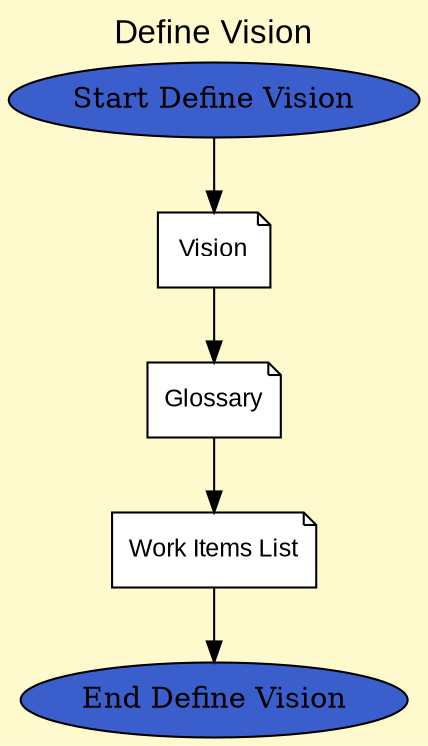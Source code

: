 digraph defineVision {
  graph [
    fontsize = 16,
    fontname = Arial,
    label = "Define Vision",
    labelloc = t,
    bgcolor = "lemonchiffon"
  ];
  
    "Task Start 1 1 1 1 1 0 0 Define Vision |" -> "Task Artifact 1 1 1 1 1 14 0 Vision |";
	"Task Artifact 1 1 1 1 1 14 0 Vision |" -> "Task Artifact 1 1 1 1 1 10 0 Glossary |";
	"Task Artifact 1 1 1 1 1 10 0 Glossary |" -> "Task Artifact 1 1 1 1 1 9 0 Work Items List |";
	"Task Artifact 1 1 1 1 1 9 0 Work Items List |" -> "Task End 1 1 1 1 1 0 0 Define Vision |";
	    
	"Task Start 1 1 1 1 1 0 0 Define Vision |" [shape=ellipse,label="Start Define Vision",fillcolor =royalblue3,style=filled];
	"Task End 1 1 1 1 1 0 0 Define Vision |" [shape=ellipse,label="End Define Vision",fillcolor =royalblue3,style=filled];
	
	"Task Artifact 1 1 1 1 1 14 0 Vision |" [shape=note,label="Vision",fillcolor=white,style=filled,fontname = Arial,fontsize = 12,URL = "./Artifacts/Vision/vision.html"];
	"Task Artifact 1 1 1 1 1 10 0 Glossary |" [shape=note,label="Glossary",fillcolor=white,style=filled,fontname = Arial,fontsize = 12,URL = "./Artifacts/Glossary/glossary.html"];
    "Task Artifact 1 1 1 1 1 9 0 Work Items List |" [shape=note,label="Work Items List",fillcolor=white,style=filled,fontname = Arial,fontsize = 12,URL = "./Artifacts/WorkItemsList/workItemsList.html"];
 	
}
